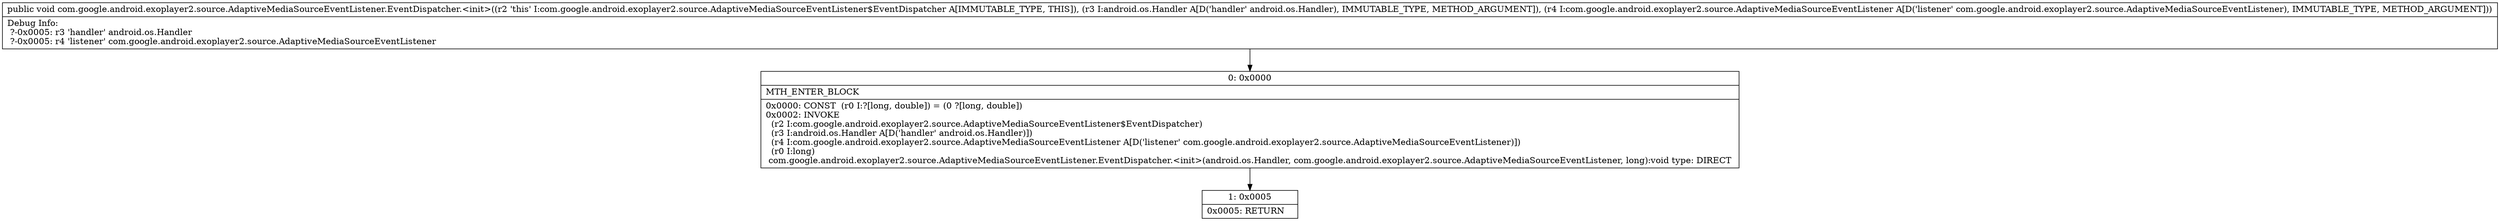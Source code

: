 digraph "CFG forcom.google.android.exoplayer2.source.AdaptiveMediaSourceEventListener.EventDispatcher.\<init\>(Landroid\/os\/Handler;Lcom\/google\/android\/exoplayer2\/source\/AdaptiveMediaSourceEventListener;)V" {
Node_0 [shape=record,label="{0\:\ 0x0000|MTH_ENTER_BLOCK\l|0x0000: CONST  (r0 I:?[long, double]) = (0 ?[long, double]) \l0x0002: INVOKE  \l  (r2 I:com.google.android.exoplayer2.source.AdaptiveMediaSourceEventListener$EventDispatcher)\l  (r3 I:android.os.Handler A[D('handler' android.os.Handler)])\l  (r4 I:com.google.android.exoplayer2.source.AdaptiveMediaSourceEventListener A[D('listener' com.google.android.exoplayer2.source.AdaptiveMediaSourceEventListener)])\l  (r0 I:long)\l com.google.android.exoplayer2.source.AdaptiveMediaSourceEventListener.EventDispatcher.\<init\>(android.os.Handler, com.google.android.exoplayer2.source.AdaptiveMediaSourceEventListener, long):void type: DIRECT \l}"];
Node_1 [shape=record,label="{1\:\ 0x0005|0x0005: RETURN   \l}"];
MethodNode[shape=record,label="{public void com.google.android.exoplayer2.source.AdaptiveMediaSourceEventListener.EventDispatcher.\<init\>((r2 'this' I:com.google.android.exoplayer2.source.AdaptiveMediaSourceEventListener$EventDispatcher A[IMMUTABLE_TYPE, THIS]), (r3 I:android.os.Handler A[D('handler' android.os.Handler), IMMUTABLE_TYPE, METHOD_ARGUMENT]), (r4 I:com.google.android.exoplayer2.source.AdaptiveMediaSourceEventListener A[D('listener' com.google.android.exoplayer2.source.AdaptiveMediaSourceEventListener), IMMUTABLE_TYPE, METHOD_ARGUMENT]))  | Debug Info:\l  ?\-0x0005: r3 'handler' android.os.Handler\l  ?\-0x0005: r4 'listener' com.google.android.exoplayer2.source.AdaptiveMediaSourceEventListener\l}"];
MethodNode -> Node_0;
Node_0 -> Node_1;
}

